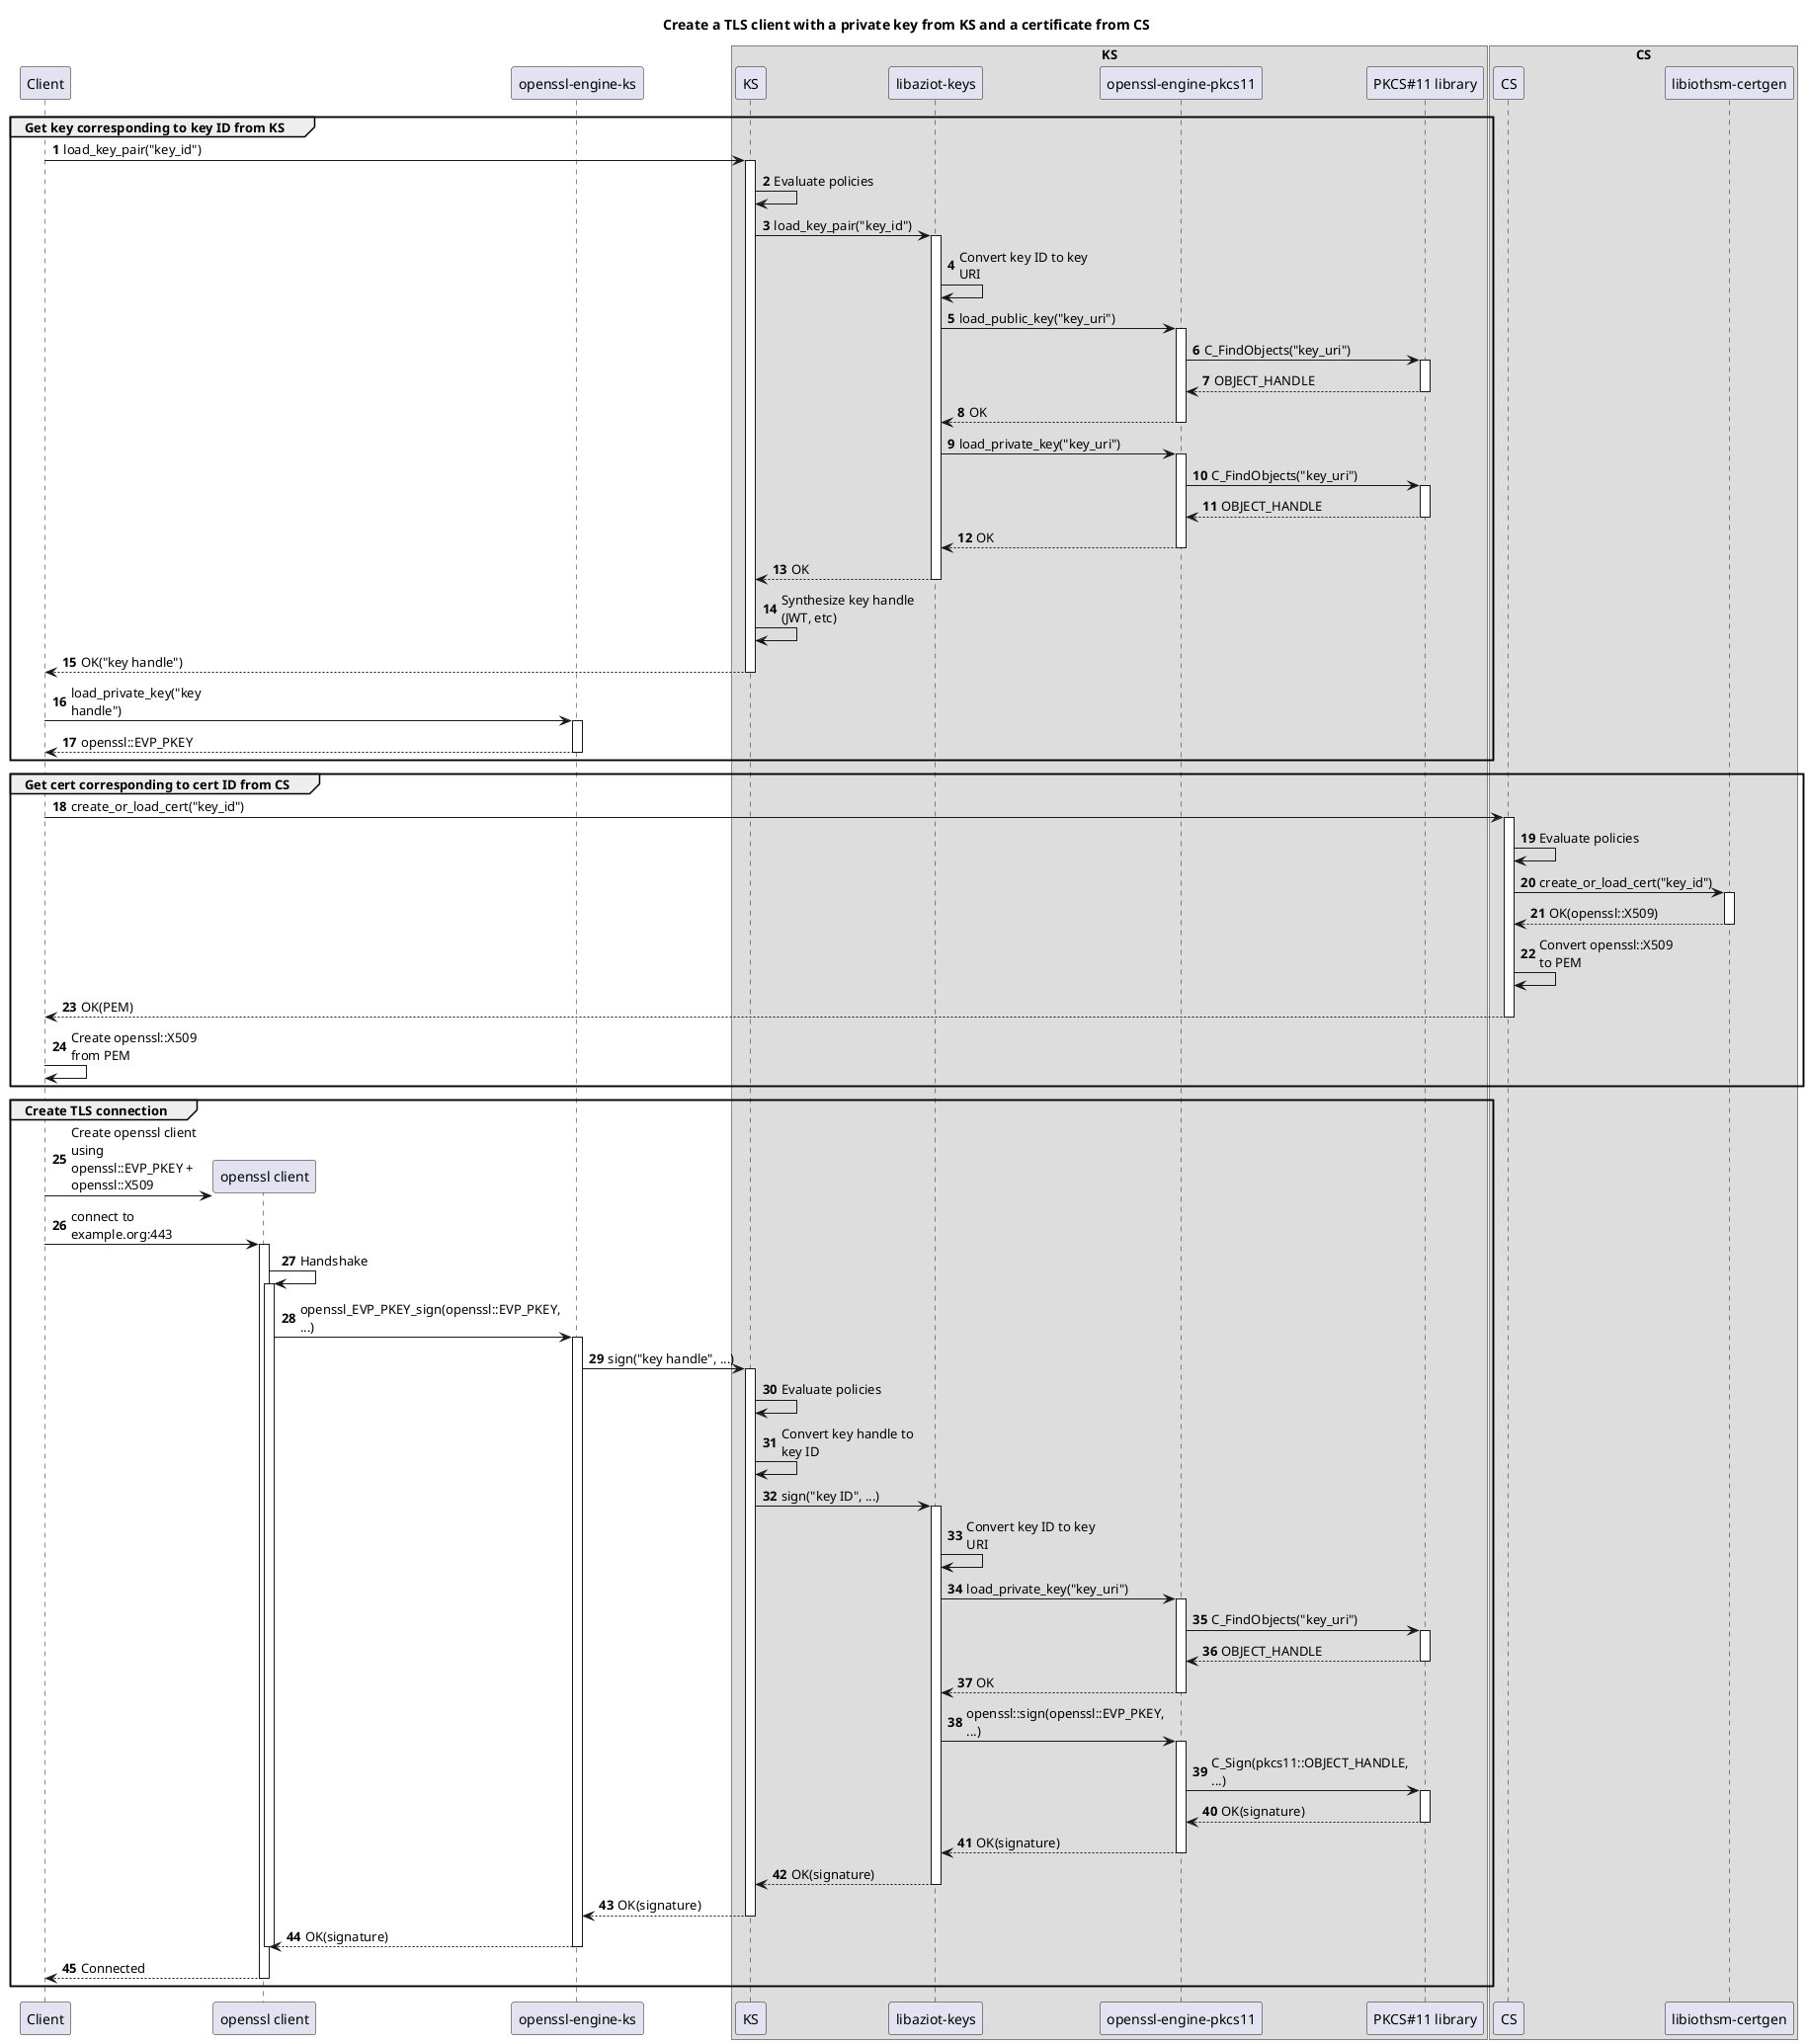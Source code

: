 @startuml

title Create a TLS client with a private key from KS and a certificate from CS
skinparam maxMessageSize 150

participant Client
participant "openssl client" as openssl
participant "openssl-engine-ks"

box KS
participant KS
participant "libaziot-keys"
participant "openssl-engine-pkcs11"
participant "PKCS#11 library" as pkcs11
end box

box CS
participant CS
participant "libiothsm-certgen"
end box

autonumber

group Get key corresponding to key ID from KS
	Client -> KS ++: load_key_pair("key_id")
	KS -> KS: Evaluate policies
	KS -> "libaziot-keys" ++: load_key_pair("key_id")
	"libaziot-keys" -> "libaziot-keys": Convert key ID to key URI
	"libaziot-keys" -> "openssl-engine-pkcs11" ++: load_public_key("key_uri")
	"openssl-engine-pkcs11" -> pkcs11 ++: C_FindObjects("key_uri")
	return OBJECT_HANDLE
	return OK
	"libaziot-keys" -> "openssl-engine-pkcs11" ++: load_private_key("key_uri")
	"openssl-engine-pkcs11" -> pkcs11 ++: C_FindObjects("key_uri")
	return OBJECT_HANDLE
	return OK
	return OK
	KS -> KS: Synthesize key handle (JWT, etc)
	return OK("key handle")
	Client -> "openssl-engine-ks" ++: load_private_key("key handle")
	return openssl::EVP_PKEY
end

group Get cert corresponding to cert ID from CS
	Client -> CS ++: create_or_load_cert("key_id")
	CS -> CS: Evaluate policies
	CS -> "libiothsm-certgen" ++: create_or_load_cert("key_id")
	return OK(openssl::X509)
	CS -> CS: Convert openssl::X509 to PEM
	return OK(PEM)

	Client -> Client: Create openssl::X509 from PEM
end

group Create TLS connection
	Client -> openssl **: Create openssl client using openssl::EVP_PKEY + openssl::X509
	Client -> openssl ++: connect to example.org:443

	openssl -> openssl ++: Handshake
	openssl -> "openssl-engine-ks" ++: openssl_EVP_PKEY_sign(openssl::EVP_PKEY, ...)
	"openssl-engine-ks" -> KS ++: sign("key handle", ...)
	KS -> KS: Evaluate policies
	KS -> KS: Convert key handle to key ID
	KS -> "libaziot-keys" ++: sign("key ID", ...)
	"libaziot-keys" -> "libaziot-keys": Convert key ID to key URI
	"libaziot-keys" -> "openssl-engine-pkcs11" ++: load_private_key("key_uri")
	"openssl-engine-pkcs11" -> pkcs11 ++: C_FindObjects("key_uri")
	return OBJECT_HANDLE
	return OK
	"libaziot-keys" -> "openssl-engine-pkcs11" ++: openssl::sign(openssl::EVP_PKEY, ...)
	"openssl-engine-pkcs11" -> pkcs11 ++: C_Sign(pkcs11::OBJECT_HANDLE, ...)
	return OK(signature)
	return OK(signature)
	return OK(signature)
	return OK(signature)
	return OK(signature)
	deactivate openssl
	return Connected
end

@enduml
